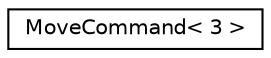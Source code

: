 digraph "Graphical Class Hierarchy"
{
  edge [fontname="Helvetica",fontsize="10",labelfontname="Helvetica",labelfontsize="10"];
  node [fontname="Helvetica",fontsize="10",shape=record];
  rankdir="LR";
  Node0 [label="MoveCommand\< 3 \>",height=0.2,width=0.4,color="black", fillcolor="white", style="filled",URL="$class_move_command_3_013_01_4.html"];
}

